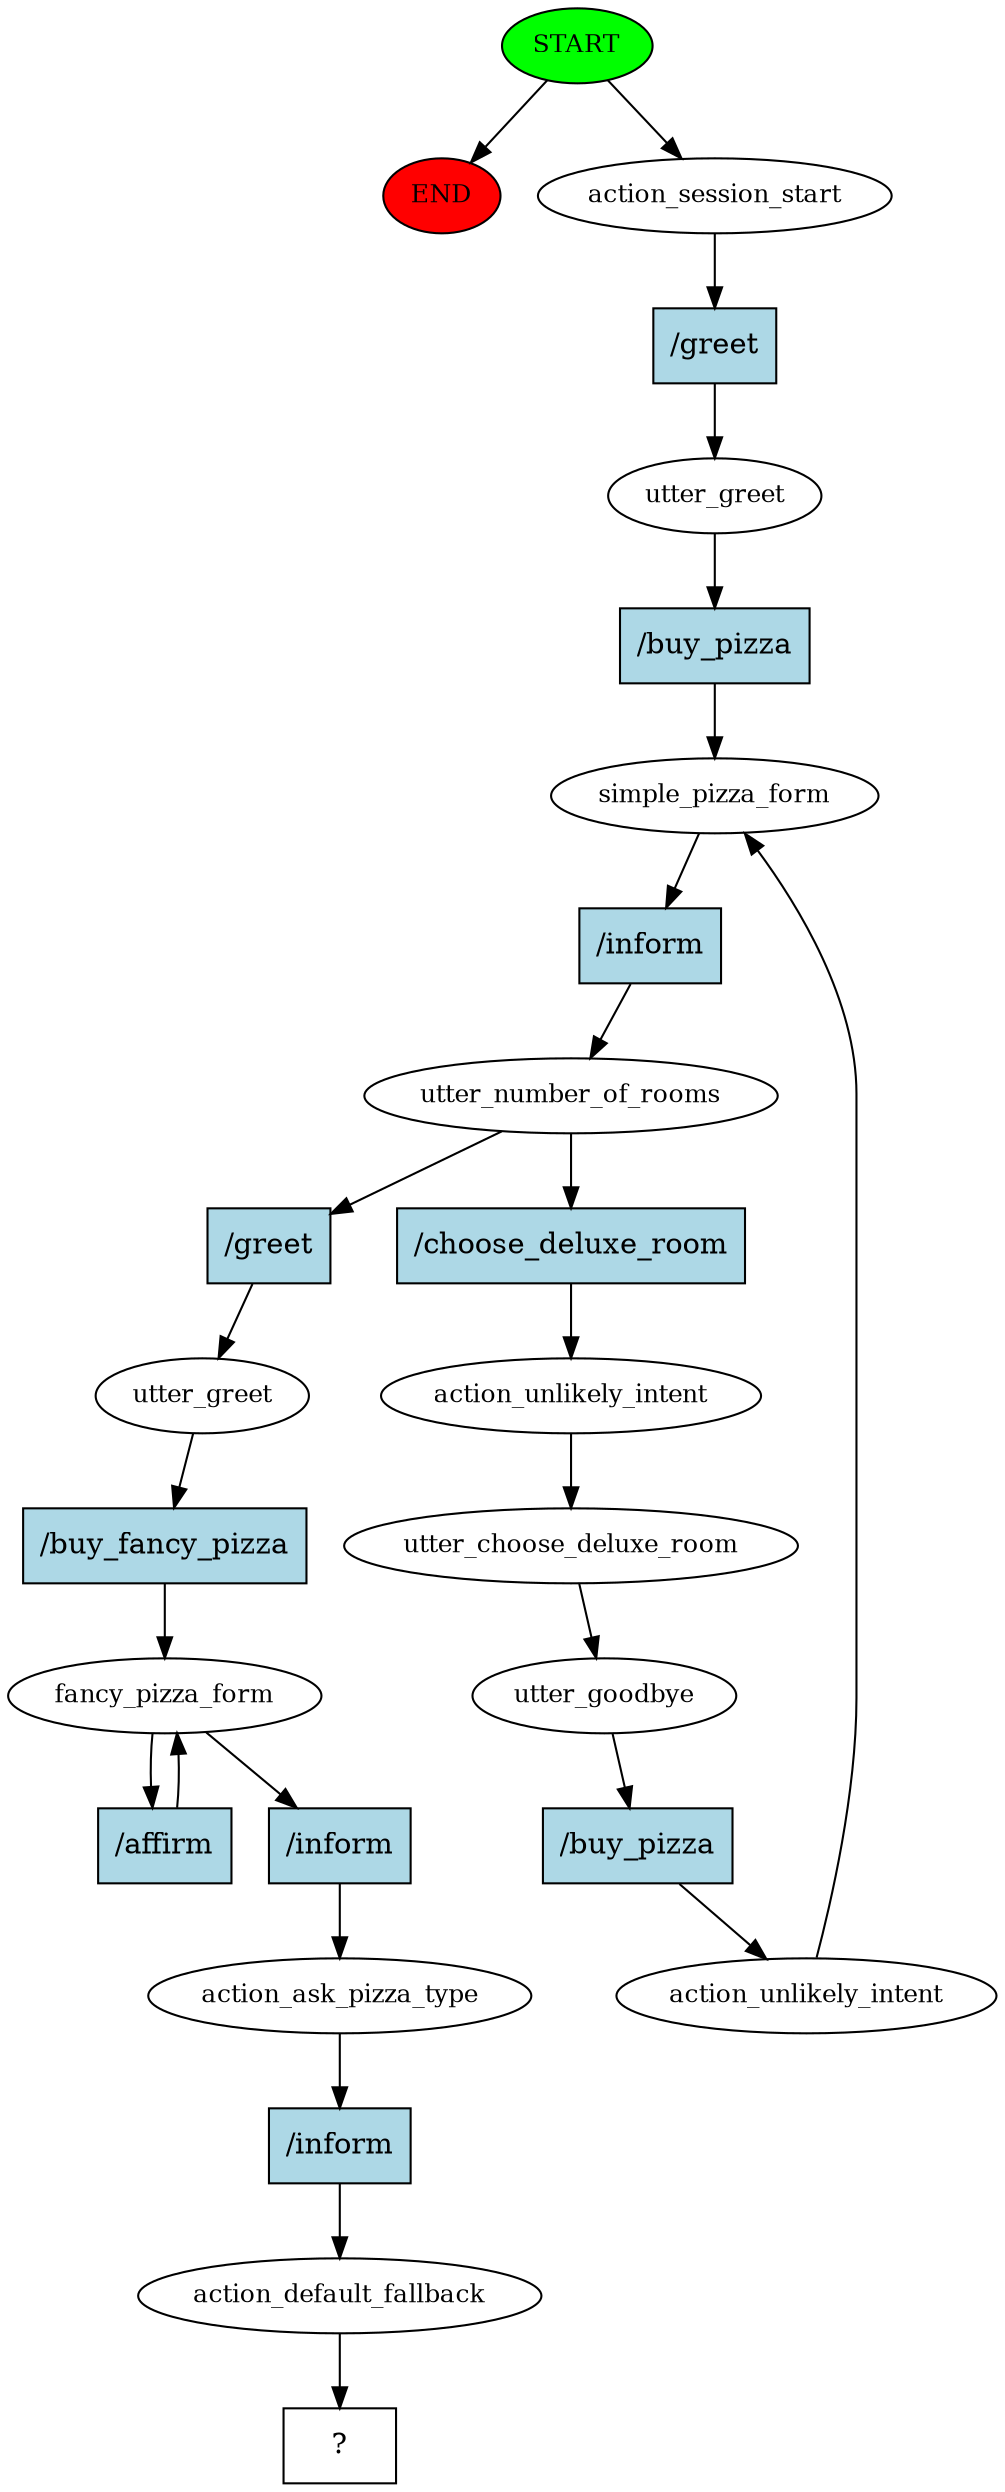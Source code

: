 digraph  {
0 [class="start active", fillcolor=green, fontsize=12, label=START, style=filled];
"-1" [class=end, fillcolor=red, fontsize=12, label=END, style=filled];
1 [class=active, fontsize=12, label=action_session_start];
2 [class=active, fontsize=12, label=utter_greet];
3 [class=active, fontsize=12, label=simple_pizza_form];
4 [class=active, fontsize=12, label=utter_number_of_rooms];
5 [class=active, fontsize=12, label=action_unlikely_intent];
6 [class=active, fontsize=12, label=utter_choose_deluxe_room];
7 [class=active, fontsize=12, label=utter_goodbye];
8 [class=active, fontsize=12, label=action_unlikely_intent];
11 [class=active, fontsize=12, label=utter_greet];
12 [class=active, fontsize=12, label=fancy_pizza_form];
14 [class=active, fontsize=12, label=action_ask_pizza_type];
15 [class=active, fontsize=12, label=action_default_fallback];
16 [class="intent dashed active", label="  ?  ", shape=rect];
17 [class="intent active", fillcolor=lightblue, label="/greet", shape=rect, style=filled];
18 [class="intent active", fillcolor=lightblue, label="/buy_pizza", shape=rect, style=filled];
19 [class="intent active", fillcolor=lightblue, label="/inform", shape=rect, style=filled];
20 [class="intent active", fillcolor=lightblue, label="/choose_deluxe_room", shape=rect, style=filled];
21 [class="intent active", fillcolor=lightblue, label="/greet", shape=rect, style=filled];
22 [class="intent active", fillcolor=lightblue, label="/buy_pizza", shape=rect, style=filled];
23 [class="intent active", fillcolor=lightblue, label="/buy_fancy_pizza", shape=rect, style=filled];
24 [class="intent active", fillcolor=lightblue, label="/inform", shape=rect, style=filled];
25 [class="intent active", fillcolor=lightblue, label="/affirm", shape=rect, style=filled];
26 [class="intent active", fillcolor=lightblue, label="/inform", shape=rect, style=filled];
0 -> "-1"  [class="", key=NONE, label=""];
0 -> 1  [class=active, key=NONE, label=""];
1 -> 17  [class=active, key=0];
2 -> 18  [class=active, key=0];
3 -> 19  [class=active, key=0];
4 -> 20  [class=active, key=0];
4 -> 21  [class=active, key=0];
5 -> 6  [class=active, key=NONE, label=""];
6 -> 7  [class=active, key=NONE, label=""];
7 -> 22  [class=active, key=0];
8 -> 3  [class=active, key=NONE, label=""];
11 -> 23  [class=active, key=0];
12 -> 24  [class=active, key=0];
12 -> 25  [class=active, key=0];
14 -> 26  [class=active, key=0];
15 -> 16  [class=active, key=NONE, label=""];
17 -> 2  [class=active, key=0];
18 -> 3  [class=active, key=0];
19 -> 4  [class=active, key=0];
20 -> 5  [class=active, key=0];
21 -> 11  [class=active, key=0];
22 -> 8  [class=active, key=0];
23 -> 12  [class=active, key=0];
24 -> 14  [class=active, key=0];
25 -> 12  [class=active, key=0];
26 -> 15  [class=active, key=0];
}

